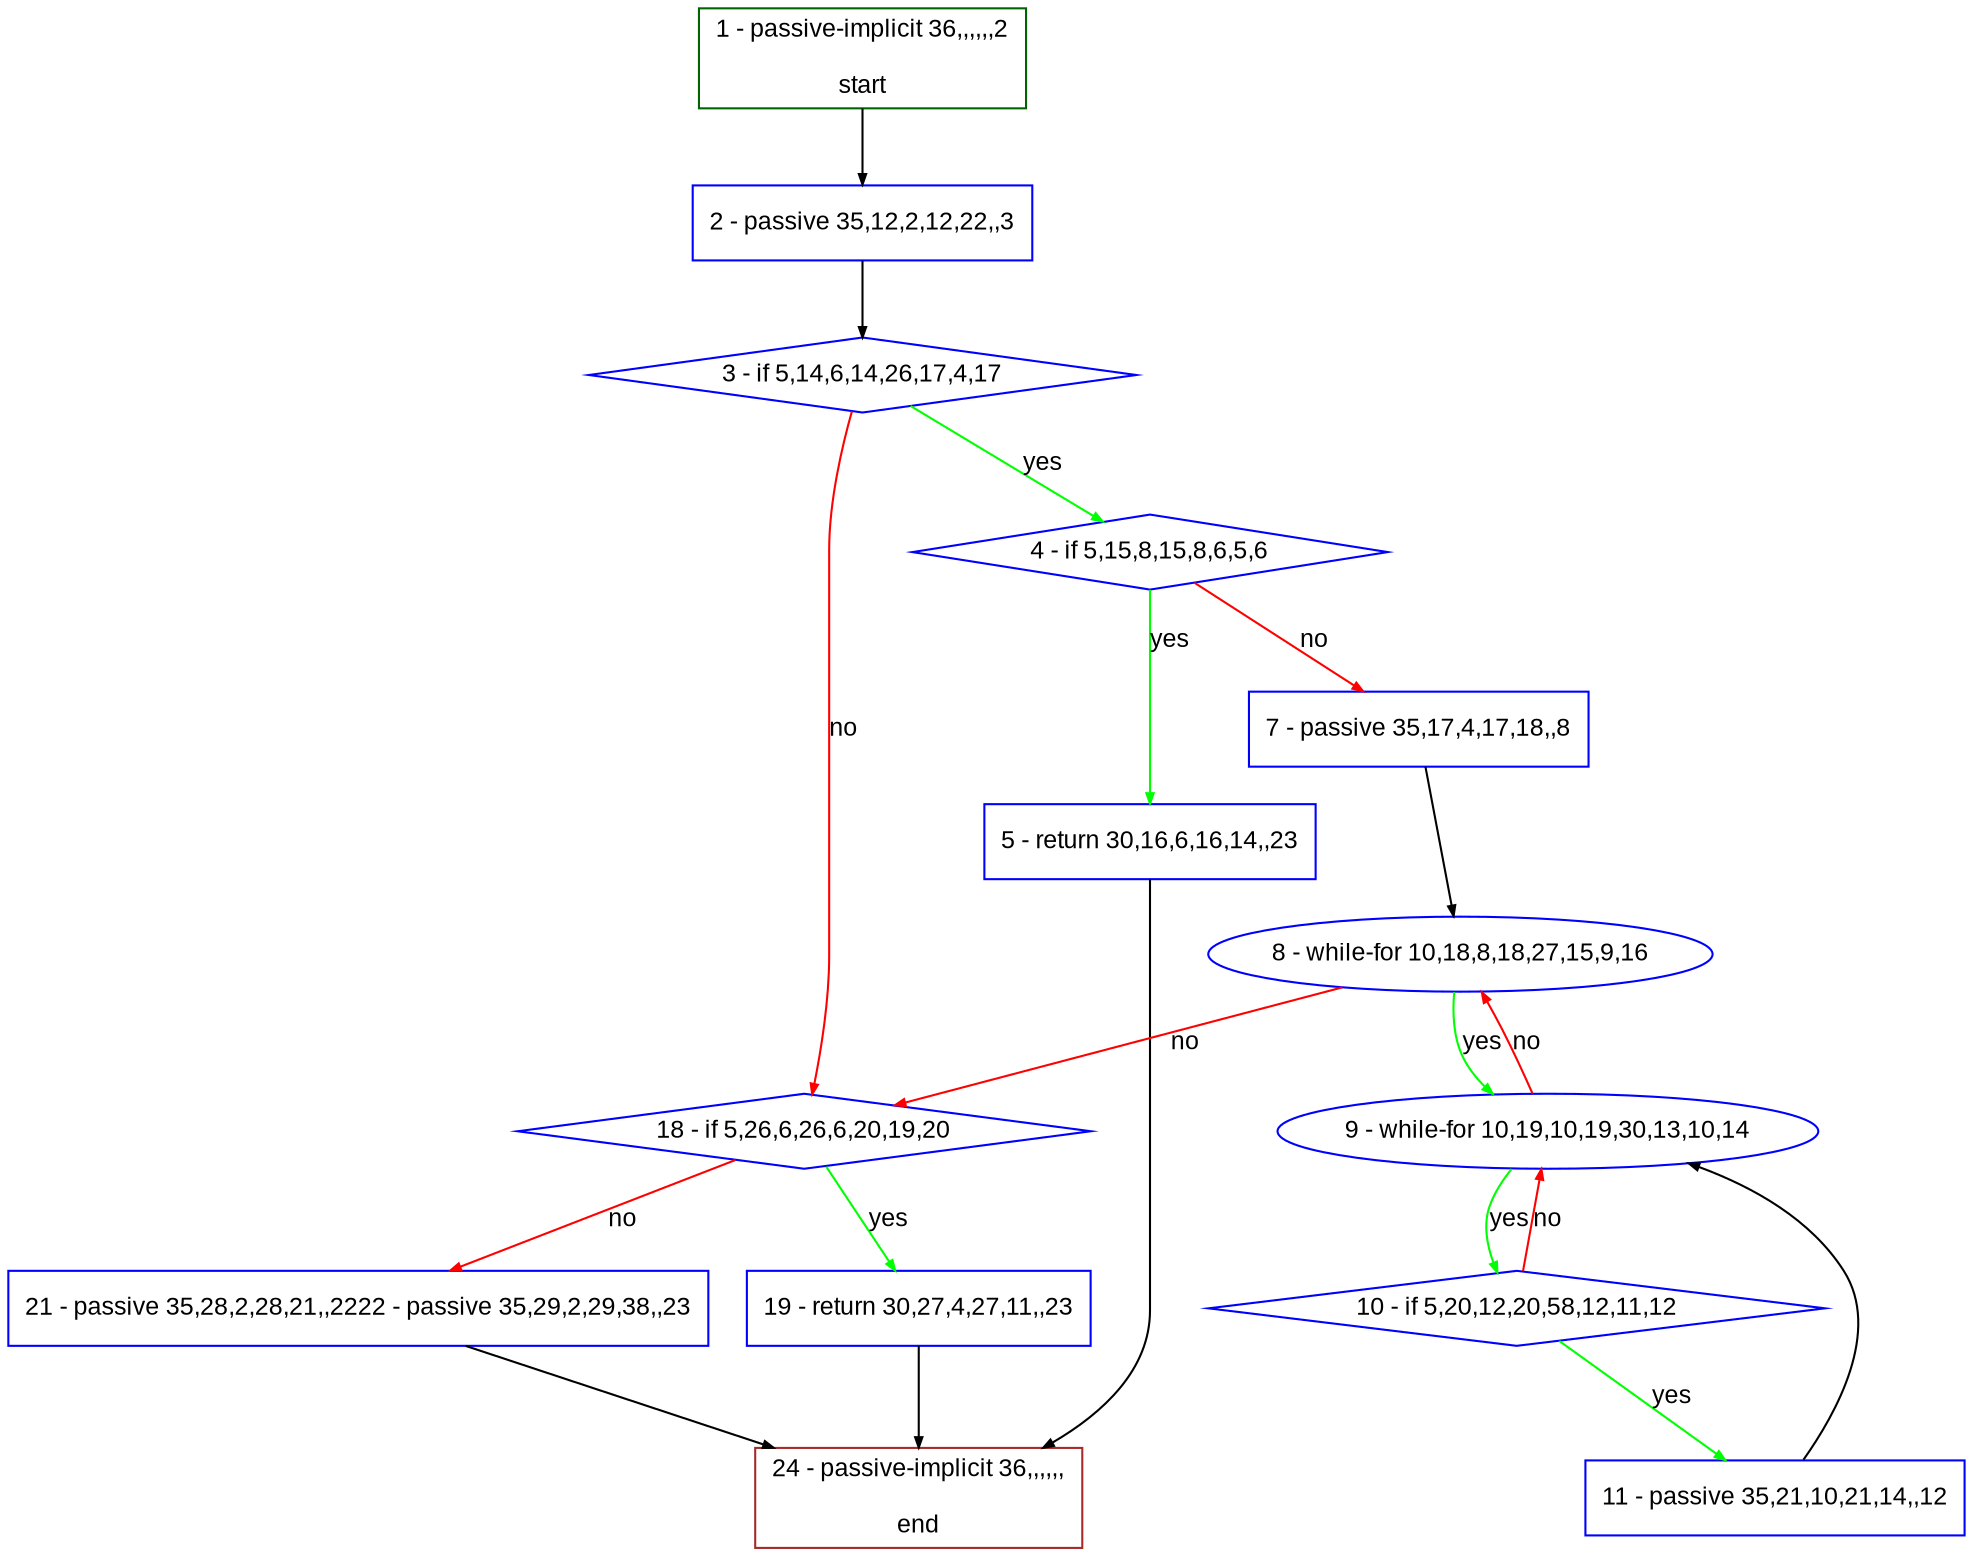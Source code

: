 digraph "" {
  graph [bgcolor="white", fillcolor="#FFFFCC", pack="true", packmode="clust", fontname="Arial", label="", fontsize="12", compound="true", style="rounded,filled"];
  node [node_initialized="no", fillcolor="white", fontname="Arial", label="", color="grey", fontsize="12", fixedsize="false", compound="true", shape="rectangle", style="filled"];
  edge [arrowtail="none", lhead="", fontcolor="black", fontname="Arial", label="", color="black", fontsize="12", arrowhead="normal", arrowsize="0.5", compound="true", ltail="", dir="forward"];
  __N1 [fillcolor="#ffffff", label="2 - passive 35,12,2,12,22,,3", color="#0000ff", shape="box", style="filled"];
  __N2 [fillcolor="#ffffff", label="1 - passive-implicit 36,,,,,,2\n\nstart", color="#006400", shape="box", style="filled"];
  __N3 [fillcolor="#ffffff", label="3 - if 5,14,6,14,26,17,4,17", color="#0000ff", shape="diamond", style="filled"];
  __N4 [fillcolor="#ffffff", label="4 - if 5,15,8,15,8,6,5,6", color="#0000ff", shape="diamond", style="filled"];
  __N5 [fillcolor="#ffffff", label="18 - if 5,26,6,26,6,20,19,20", color="#0000ff", shape="diamond", style="filled"];
  __N6 [fillcolor="#ffffff", label="5 - return 30,16,6,16,14,,23", color="#0000ff", shape="box", style="filled"];
  __N7 [fillcolor="#ffffff", label="7 - passive 35,17,4,17,18,,8", color="#0000ff", shape="box", style="filled"];
  __N8 [fillcolor="#ffffff", label="24 - passive-implicit 36,,,,,,\n\nend", color="#a52a2a", shape="box", style="filled"];
  __N9 [fillcolor="#ffffff", label="8 - while-for 10,18,8,18,27,15,9,16", color="#0000ff", shape="oval", style="filled"];
  __N10 [fillcolor="#ffffff", label="9 - while-for 10,19,10,19,30,13,10,14", color="#0000ff", shape="oval", style="filled"];
  __N11 [fillcolor="#ffffff", label="10 - if 5,20,12,20,58,12,11,12", color="#0000ff", shape="diamond", style="filled"];
  __N12 [fillcolor="#ffffff", label="11 - passive 35,21,10,21,14,,12", color="#0000ff", shape="box", style="filled"];
  __N13 [fillcolor="#ffffff", label="19 - return 30,27,4,27,11,,23", color="#0000ff", shape="box", style="filled"];
  __N14 [fillcolor="#ffffff", label="21 - passive 35,28,2,28,21,,2222 - passive 35,29,2,29,38,,23", color="#0000ff", shape="box", style="filled"];
  __N2 -> __N1 [arrowtail="none", color="#000000", label="", arrowhead="normal", dir="forward"];
  __N1 -> __N3 [arrowtail="none", color="#000000", label="", arrowhead="normal", dir="forward"];
  __N3 -> __N4 [arrowtail="none", color="#00ff00", label="yes", arrowhead="normal", dir="forward"];
  __N3 -> __N5 [arrowtail="none", color="#ff0000", label="no", arrowhead="normal", dir="forward"];
  __N4 -> __N6 [arrowtail="none", color="#00ff00", label="yes", arrowhead="normal", dir="forward"];
  __N4 -> __N7 [arrowtail="none", color="#ff0000", label="no", arrowhead="normal", dir="forward"];
  __N6 -> __N8 [arrowtail="none", color="#000000", label="", arrowhead="normal", dir="forward"];
  __N7 -> __N9 [arrowtail="none", color="#000000", label="", arrowhead="normal", dir="forward"];
  __N9 -> __N10 [arrowtail="none", color="#00ff00", label="yes", arrowhead="normal", dir="forward"];
  __N10 -> __N9 [arrowtail="none", color="#ff0000", label="no", arrowhead="normal", dir="forward"];
  __N9 -> __N5 [arrowtail="none", color="#ff0000", label="no", arrowhead="normal", dir="forward"];
  __N10 -> __N11 [arrowtail="none", color="#00ff00", label="yes", arrowhead="normal", dir="forward"];
  __N11 -> __N10 [arrowtail="none", color="#ff0000", label="no", arrowhead="normal", dir="forward"];
  __N11 -> __N12 [arrowtail="none", color="#00ff00", label="yes", arrowhead="normal", dir="forward"];
  __N12 -> __N10 [arrowtail="none", color="#000000", label="", arrowhead="normal", dir="forward"];
  __N5 -> __N13 [arrowtail="none", color="#00ff00", label="yes", arrowhead="normal", dir="forward"];
  __N5 -> __N14 [arrowtail="none", color="#ff0000", label="no", arrowhead="normal", dir="forward"];
  __N13 -> __N8 [arrowtail="none", color="#000000", label="", arrowhead="normal", dir="forward"];
  __N14 -> __N8 [arrowtail="none", color="#000000", label="", arrowhead="normal", dir="forward"];
}
